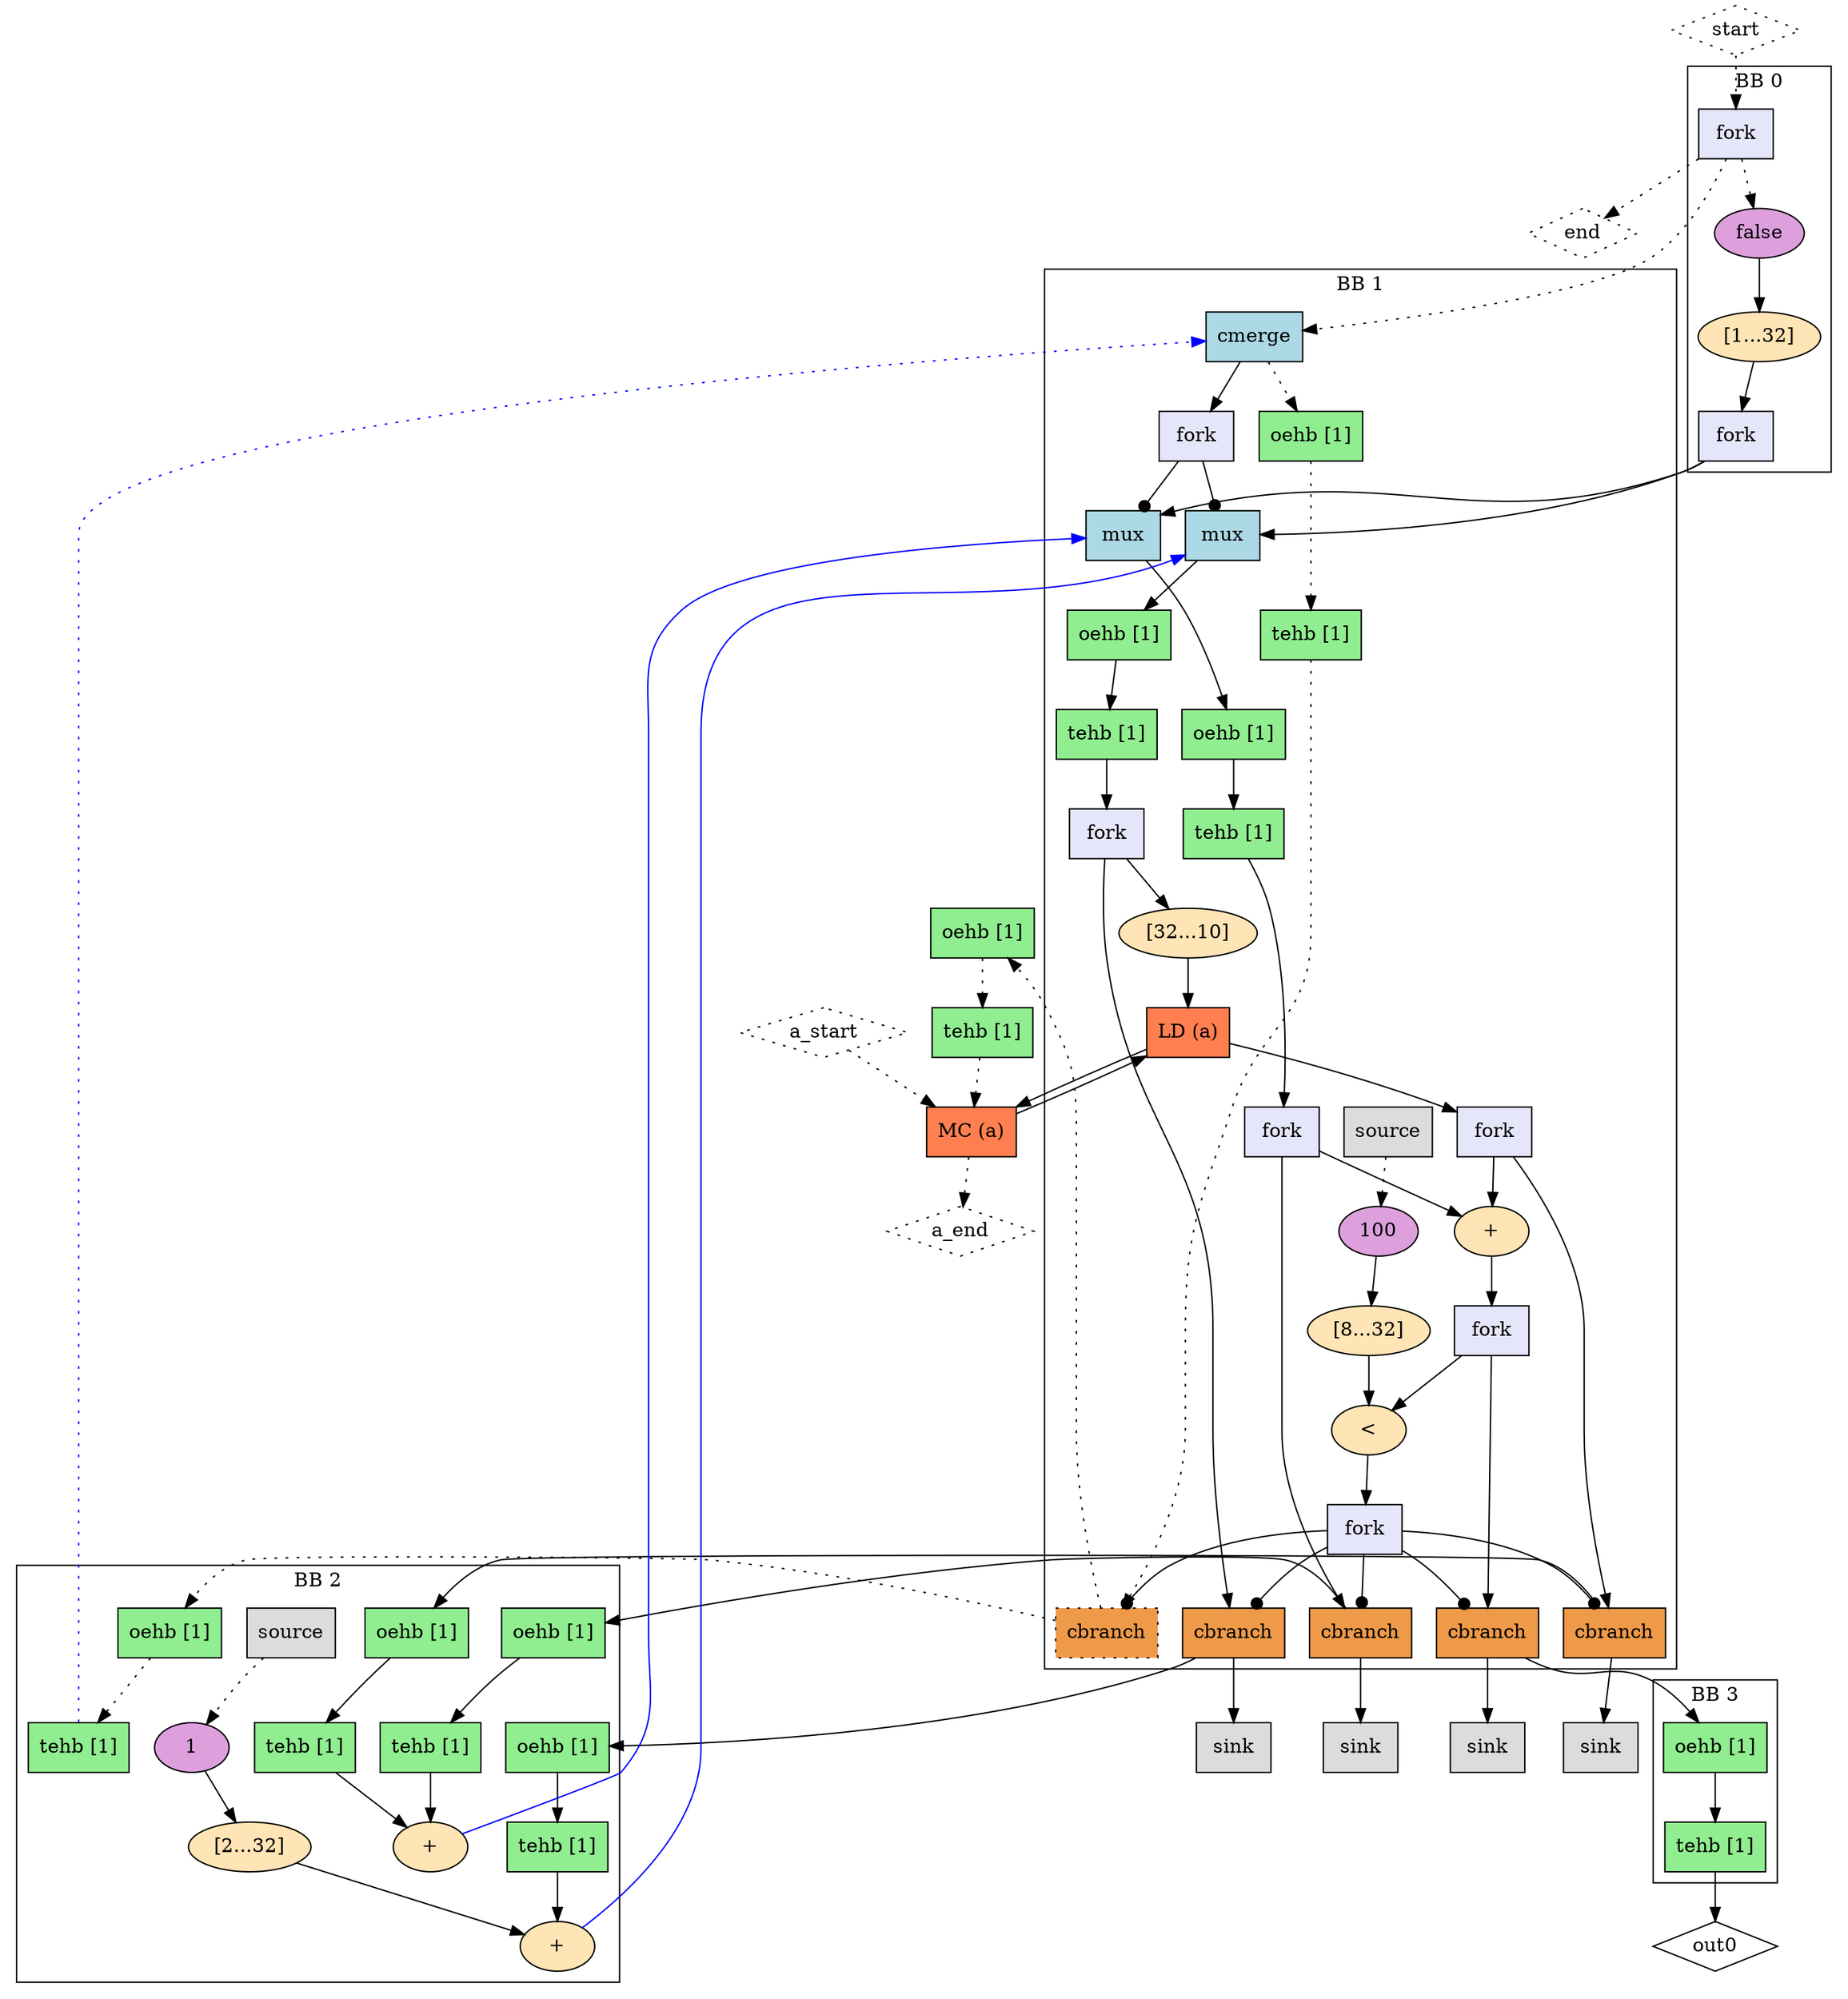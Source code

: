 Digraph G {
  splines=spline
  compound=true
  "a_start" ["style"="dotted", "shape"="diamond", "label"="a_start", "mlir_op"="handshake.func"]
  "start" ["style"="dotted", "shape"="diamond", "label"="start", "mlir_op"="handshake.func"]
  "out0" ["style"="solid", "shape"="diamond", "label"="out0", "mlir_op"="handshake.func"]
  "a_end" ["style"="dotted", "shape"="diamond", "label"="a_end", "mlir_op"="handshake.func"]
  "end" ["style"="dotted", "shape"="diamond", "label"="end", "mlir_op"="handshake.func"]
  "buffer16" ["style"="filled", "fillcolor"="lightgreen", "shape"="box", "label"="oehb [1]", "mlir_op"="handshake.buffer"]
  "buffer17" ["style"="filled", "fillcolor"="lightgreen", "shape"="box", "label"="tehb [1]", "mlir_op"="handshake.buffer"]
  "mem_controller1" ["style"="filled", "fillcolor"="coral", "shape"="box", "label"="MC (a)", "mlir_op"="handshake.mem_controller"]
  "sink0" ["style"="filled", "fillcolor"="gainsboro", "shape"="box", "label"="sink", "mlir_op"="handshake.sink"]
  "sink1" ["style"="filled", "fillcolor"="gainsboro", "shape"="box", "label"="sink", "mlir_op"="handshake.sink"]
  "sink2" ["style"="filled", "fillcolor"="gainsboro", "shape"="box", "label"="sink", "mlir_op"="handshake.sink"]
  "sink3" ["style"="filled", "fillcolor"="gainsboro", "shape"="box", "label"="sink", "mlir_op"="handshake.sink"]
  "a_start" -> "mem_controller1" ["dir"="both", "style"="dotted", "arrowhead"="normal", "from_idx"="1", "to"="memStart", "arrowtail"="none", "from"="a_start", "to_idx"="1"]
  "start" -> "fork0" ["dir"="both", "style"="dotted", "arrowhead"="normal", "from_idx"="2", "to"="ins", "arrowtail"="none", "from"="start", "to_idx"="0"]
  "fork0" -> "end" ["dir"="both", "style"="dotted", "arrowhead"="normal", "from_idx"="1", "to"="end", "arrowtail"="none", "from"="outs_1", "to_idx"="2"]
  "fork0" -> "control_merge0" ["dir"="both", "style"="dotted", "arrowhead"="normal", "from_idx"="2", "to"="ins_0", "arrowtail"="none", "from"="outs_2", "to_idx"="0"]
  "buffer16" -> "buffer17" ["dir"="both", "style"="dotted", "arrowhead"="normal", "from_idx"="0", "to"="ins", "arrowtail"="none", "from"="outs", "to_idx"="0"]
  "buffer17" -> "mem_controller1" ["dir"="both", "style"="dotted", "arrowhead"="normal", "from_idx"="0", "to"="ctrlEnd", "arrowtail"="none", "from"="outs", "to_idx"="3"]
  "mem_controller1" -> "load1" ["dir"="both", "style"="solid", "arrowhead"="normal", "from_idx"="0", "to"="dataFromMem", "arrowtail"="none", "from"="ldData_0", "to_idx"="1"]
  "mem_controller1" -> "a_end" ["dir"="both", "style"="dotted", "arrowhead"="normal", "from_idx"="1", "to"="a_end", "arrowtail"="none", "from"="memEnd", "to_idx"="1"]
  "fork1" -> "mux0" ["dir"="both", "style"="solid", "arrowhead"="normal", "from_idx"="0", "to"="ins_0", "arrowtail"="none", "from"="outs_0", "to_idx"="1"]
  "fork1" -> "mux1" ["dir"="both", "style"="solid", "arrowhead"="normal", "from_idx"="1", "to"="ins_0", "arrowtail"="none", "from"="outs_1", "to_idx"="1"]
  "load1" -> "mem_controller1" ["dir"="both", "style"="solid", "arrowhead"="normal", "from_idx"="0", "to"="ldAddr_0", "arrowtail"="none", "from"="addrOut", "to_idx"="2"]
  "cond_br1" -> "buffer6" ["dir"="both", "style"="solid", "arrowhead"="normal", "from_idx"="0", "to"="ins", "arrowtail"="none", "from"="trueOut", "to_idx"="0"]
  "cond_br1" -> "sink0" ["dir"="both", "style"="solid", "arrowhead"="normal", "from_idx"="1", "to"="ins", "arrowtail"="none", "from"="falseOut", "to_idx"="0"]
  "cond_br2" -> "buffer8" ["dir"="both", "style"="solid", "arrowhead"="normal", "from_idx"="0", "to"="ins", "arrowtail"="none", "from"="trueOut", "to_idx"="0"]
  "cond_br2" -> "sink1" ["dir"="both", "style"="solid", "arrowhead"="normal", "from_idx"="1", "to"="ins", "arrowtail"="none", "from"="falseOut", "to_idx"="0"]
  "cond_br3" -> "buffer10" ["dir"="both", "style"="solid", "arrowhead"="normal", "from_idx"="0", "to"="ins", "arrowtail"="none", "from"="trueOut", "to_idx"="0"]
  "cond_br3" -> "sink2" ["dir"="both", "style"="solid", "arrowhead"="normal", "from_idx"="1", "to"="ins", "arrowtail"="none", "from"="falseOut", "to_idx"="0"]
  "cond_br4" -> "buffer12" ["dir"="both", "style"="dotted", "arrowhead"="normal", "from_idx"="0", "to"="ins", "arrowtail"="none", "from"="trueOut", "to_idx"="0"]
  "cond_br4" -> "buffer16" ["dir"="both", "style"="dotted", "arrowhead"="normal", "from_idx"="1", "to"="ins", "arrowtail"="none", "from"="falseOut", "to_idx"="0"]
  "cond_br5" -> "sink3" ["dir"="both", "style"="solid", "arrowhead"="normal", "from_idx"="0", "to"="ins", "arrowtail"="none", "from"="trueOut", "to_idx"="0"]
  "cond_br5" -> "buffer14" ["dir"="both", "style"="solid", "arrowhead"="normal", "from_idx"="1", "to"="ins", "arrowtail"="none", "from"="falseOut", "to_idx"="0"]
  "addi1" -> "mux1" ["dir"="both", "style"="solid", "arrowhead"="normal", "from_idx"="0", "color"="blue", "to"="ins_1", "arrowtail"="none", "from"="result", "to_idx"="2"]
  "addi2" -> "mux0" ["dir"="both", "style"="solid", "arrowhead"="normal", "from_idx"="0", "color"="blue", "to"="ins_1", "arrowtail"="none", "from"="result", "to_idx"="2"]
  "buffer13" -> "control_merge0" ["dir"="both", "style"="dotted", "arrowhead"="normal", "from_idx"="0", "color"="blue", "to"="ins_1", "arrowtail"="none", "from"="outs", "to_idx"="1"]
  "buffer15" -> "out0" ["dir"="both", "style"="solid", "arrowhead"="normal", "from_idx"="0", "to"="out0", "arrowtail"="none", "from"="outs", "to_idx"="0"]
  subgraph cluster0 {
    graph ["label"="BB 0"]
    "fork0" ["style"="filled", "fillcolor"="lavender", "shape"="box", "label"="fork", "mlir_op"="handshake.fork"]
    "constant0" ["style"="filled", "fillcolor"="plum", "shape"="oval", "label"="false", "mlir_op"="handshake.constant"]
    "extsi3" ["style"="filled", "fillcolor"="moccasin", "shape"="oval", "label"="[1...32]", "mlir_op"="handshake.extsi"]
    "fork1" ["style"="filled", "fillcolor"="lavender", "shape"="box", "label"="fork", "mlir_op"="handshake.fork"]
    "fork0" -> "constant0" ["dir"="both", "style"="dotted", "arrowhead"="normal", "from_idx"="0", "to"="ctrl", "arrowtail"="none", "from"="outs_0", "to_idx"="0"]
    "constant0" -> "extsi3" ["dir"="both", "style"="solid", "arrowhead"="normal", "from_idx"="0", "to"="ins", "arrowtail"="none", "from"="outs", "to_idx"="0"]
    "extsi3" -> "fork1" ["dir"="both", "style"="solid", "arrowhead"="normal", "from_idx"="0", "to"="ins", "arrowtail"="none", "from"="outs", "to_idx"="0"]
  }
  subgraph cluster1 {
    graph ["label"="BB 1"]
    "mux0" ["style"="filled", "fillcolor"="lightblue", "shape"="box", "label"="mux", "mlir_op"="handshake.mux"]
    "buffer0" ["style"="filled", "fillcolor"="lightgreen", "shape"="box", "label"="oehb [1]", "mlir_op"="handshake.buffer"]
    "buffer1" ["style"="filled", "fillcolor"="lightgreen", "shape"="box", "label"="tehb [1]", "mlir_op"="handshake.buffer"]
    "fork2" ["style"="filled", "fillcolor"="lavender", "shape"="box", "label"="fork", "mlir_op"="handshake.fork"]
    "mux1" ["style"="filled", "fillcolor"="lightblue", "shape"="box", "label"="mux", "mlir_op"="handshake.mux"]
    "buffer2" ["style"="filled", "fillcolor"="lightgreen", "shape"="box", "label"="oehb [1]", "mlir_op"="handshake.buffer"]
    "buffer3" ["style"="filled", "fillcolor"="lightgreen", "shape"="box", "label"="tehb [1]", "mlir_op"="handshake.buffer"]
    "fork3" ["style"="filled", "fillcolor"="lavender", "shape"="box", "label"="fork", "mlir_op"="handshake.fork"]
    "trunci0" ["style"="filled", "fillcolor"="moccasin", "shape"="oval", "label"="[32...10]", "mlir_op"="handshake.trunci"]
    "control_merge0" ["style"="filled", "fillcolor"="lightblue", "shape"="box", "label"="cmerge", "mlir_op"="handshake.control_merge"]
    "fork4" ["style"="filled", "fillcolor"="lavender", "shape"="box", "label"="fork", "mlir_op"="handshake.fork"]
    "source0" ["style"="filled", "fillcolor"="gainsboro", "shape"="box", "label"="source", "mlir_op"="handshake.source"]
    "constant2" ["style"="filled", "fillcolor"="plum", "shape"="oval", "label"="100", "mlir_op"="handshake.constant"]
    "extsi1" ["style"="filled", "fillcolor"="moccasin", "shape"="oval", "label"="[8...32]", "mlir_op"="handshake.extsi"]
    "load1" ["style"="filled", "fillcolor"="coral", "shape"="box", "label"="LD (a)", "mlir_op"="handshake.load"]
    "fork5" ["style"="filled", "fillcolor"="lavender", "shape"="box", "label"="fork", "mlir_op"="handshake.fork"]
    "addi0" ["style"="filled", "fillcolor"="moccasin", "shape"="oval", "label"="+", "mlir_op"="handshake.addi"]
    "fork6" ["style"="filled", "fillcolor"="lavender", "shape"="box", "label"="fork", "mlir_op"="handshake.fork"]
    "cmpi0" ["style"="filled", "fillcolor"="moccasin", "shape"="oval", "label"="<", "mlir_op"="handshake.cmpi<"]
    "fork7" ["style"="filled", "fillcolor"="lavender", "shape"="box", "label"="fork", "mlir_op"="handshake.fork"]
    "cond_br1" ["style"="filled", "fillcolor"="tan2", "shape"="box", "label"="cbranch", "mlir_op"="handshake.cond_br"]
    "cond_br2" ["style"="filled", "fillcolor"="tan2", "shape"="box", "label"="cbranch", "mlir_op"="handshake.cond_br"]
    "cond_br3" ["style"="filled", "fillcolor"="tan2", "shape"="box", "label"="cbranch", "mlir_op"="handshake.cond_br"]
    "buffer4" ["style"="filled", "fillcolor"="lightgreen", "shape"="box", "label"="oehb [1]", "mlir_op"="handshake.buffer"]
    "buffer5" ["style"="filled", "fillcolor"="lightgreen", "shape"="box", "label"="tehb [1]", "mlir_op"="handshake.buffer"]
    "cond_br4" ["style"="filled, dotted", "fillcolor"="tan2", "shape"="box", "label"="cbranch", "mlir_op"="handshake.cond_br"]
    "cond_br5" ["style"="filled", "fillcolor"="tan2", "shape"="box", "label"="cbranch", "mlir_op"="handshake.cond_br"]
    "mux0" -> "buffer0" ["dir"="both", "style"="solid", "arrowhead"="normal", "from_idx"="0", "to"="ins", "arrowtail"="none", "from"="outs", "to_idx"="0"]
    "buffer0" -> "buffer1" ["dir"="both", "style"="solid", "arrowhead"="normal", "from_idx"="0", "to"="ins", "arrowtail"="none", "from"="outs", "to_idx"="0"]
    "buffer1" -> "fork2" ["dir"="both", "style"="solid", "arrowhead"="normal", "from_idx"="0", "to"="ins", "arrowtail"="none", "from"="outs", "to_idx"="0"]
    "fork2" -> "cond_br1" ["dir"="both", "style"="solid", "arrowhead"="normal", "from_idx"="0", "to"="data", "arrowtail"="none", "from"="outs_0", "to_idx"="1"]
    "fork2" -> "addi0" ["dir"="both", "style"="solid", "arrowhead"="normal", "from_idx"="1", "to"="lhs", "arrowtail"="none", "from"="outs_1", "to_idx"="0"]
    "mux1" -> "buffer2" ["dir"="both", "style"="solid", "arrowhead"="normal", "from_idx"="0", "to"="ins", "arrowtail"="none", "from"="outs", "to_idx"="0"]
    "buffer2" -> "buffer3" ["dir"="both", "style"="solid", "arrowhead"="normal", "from_idx"="0", "to"="ins", "arrowtail"="none", "from"="outs", "to_idx"="0"]
    "buffer3" -> "fork3" ["dir"="both", "style"="solid", "arrowhead"="normal", "from_idx"="0", "to"="ins", "arrowtail"="none", "from"="outs", "to_idx"="0"]
    "fork3" -> "trunci0" ["dir"="both", "style"="solid", "arrowhead"="normal", "from_idx"="0", "to"="ins", "arrowtail"="none", "from"="outs_0", "to_idx"="0"]
    "fork3" -> "cond_br3" ["dir"="both", "style"="solid", "arrowhead"="normal", "from_idx"="1", "to"="data", "arrowtail"="none", "from"="outs_1", "to_idx"="1"]
    "trunci0" -> "load1" ["dir"="both", "style"="solid", "arrowhead"="normal", "from_idx"="0", "to"="addrIn", "arrowtail"="none", "from"="outs", "to_idx"="0"]
    "control_merge0" -> "buffer4" ["dir"="both", "style"="dotted", "arrowhead"="normal", "from_idx"="0", "to"="ins", "arrowtail"="none", "from"="outs", "to_idx"="0"]
    "control_merge0" -> "fork4" ["dir"="both", "style"="solid", "arrowhead"="normal", "from_idx"="1", "to"="ins", "arrowtail"="none", "from"="index", "to_idx"="0"]
    "fork4" -> "mux0" ["dir"="both", "style"="solid", "arrowhead"="dot", "from_idx"="0", "to"="index", "arrowtail"="none", "from"="outs_0", "to_idx"="0"]
    "fork4" -> "mux1" ["dir"="both", "style"="solid", "arrowhead"="dot", "from_idx"="1", "to"="index", "arrowtail"="none", "from"="outs_1", "to_idx"="0"]
    "source0" -> "constant2" ["dir"="both", "style"="dotted", "arrowhead"="normal", "from_idx"="0", "to"="ctrl", "arrowtail"="none", "from"="outs", "to_idx"="0"]
    "constant2" -> "extsi1" ["dir"="both", "style"="solid", "arrowhead"="normal", "from_idx"="0", "to"="ins", "arrowtail"="none", "from"="outs", "to_idx"="0"]
    "extsi1" -> "cmpi0" ["dir"="both", "style"="solid", "arrowhead"="normal", "from_idx"="0", "to"="rhs", "arrowtail"="none", "from"="outs", "to_idx"="1"]
    "load1" -> "fork5" ["dir"="both", "style"="solid", "arrowhead"="normal", "from_idx"="1", "to"="ins", "arrowtail"="none", "from"="dataOut", "to_idx"="0"]
    "fork5" -> "addi0" ["dir"="both", "style"="solid", "arrowhead"="normal", "from_idx"="0", "to"="rhs", "arrowtail"="none", "from"="outs_0", "to_idx"="1"]
    "fork5" -> "cond_br2" ["dir"="both", "style"="solid", "arrowhead"="normal", "from_idx"="1", "to"="data", "arrowtail"="none", "from"="outs_1", "to_idx"="1"]
    "addi0" -> "fork6" ["dir"="both", "style"="solid", "arrowhead"="normal", "from_idx"="0", "to"="ins", "arrowtail"="none", "from"="result", "to_idx"="0"]
    "fork6" -> "cond_br5" ["dir"="both", "style"="solid", "arrowhead"="normal", "from_idx"="0", "to"="data", "arrowtail"="none", "from"="outs_0", "to_idx"="1"]
    "fork6" -> "cmpi0" ["dir"="both", "style"="solid", "arrowhead"="normal", "from_idx"="1", "to"="lhs", "arrowtail"="none", "from"="outs_1", "to_idx"="0"]
    "cmpi0" -> "fork7" ["dir"="both", "style"="solid", "arrowhead"="normal", "from_idx"="0", "to"="ins", "arrowtail"="none", "from"="result", "to_idx"="0"]
    "fork7" -> "cond_br5" ["dir"="both", "style"="solid", "arrowhead"="dot", "from_idx"="0", "to"="condition", "arrowtail"="none", "from"="outs_0", "to_idx"="0"]
    "fork7" -> "cond_br4" ["dir"="both", "style"="solid", "arrowhead"="dot", "from_idx"="1", "to"="condition", "arrowtail"="none", "from"="outs_1", "to_idx"="0"]
    "fork7" -> "cond_br3" ["dir"="both", "style"="solid", "arrowhead"="dot", "from_idx"="2", "to"="condition", "arrowtail"="none", "from"="outs_2", "to_idx"="0"]
    "fork7" -> "cond_br2" ["dir"="both", "style"="solid", "arrowhead"="dot", "from_idx"="3", "to"="condition", "arrowtail"="none", "from"="outs_3", "to_idx"="0"]
    "fork7" -> "cond_br1" ["dir"="both", "style"="solid", "arrowhead"="dot", "from_idx"="4", "to"="condition", "arrowtail"="none", "from"="outs_4", "to_idx"="0"]
    "buffer4" -> "buffer5" ["dir"="both", "style"="dotted", "arrowhead"="normal", "from_idx"="0", "to"="ins", "arrowtail"="none", "from"="outs", "to_idx"="0"]
    "buffer5" -> "cond_br4" ["dir"="both", "style"="dotted", "arrowhead"="normal", "from_idx"="0", "to"="data", "arrowtail"="none", "from"="outs", "to_idx"="1"]
  }
  subgraph cluster2 {
    graph ["label"="BB 2"]
    "source1" ["style"="filled", "fillcolor"="gainsboro", "shape"="box", "label"="source", "mlir_op"="handshake.source"]
    "constant5" ["style"="filled", "fillcolor"="plum", "shape"="oval", "label"="1", "mlir_op"="handshake.constant"]
    "extsi2" ["style"="filled", "fillcolor"="moccasin", "shape"="oval", "label"="[2...32]", "mlir_op"="handshake.extsi"]
    "buffer10" ["style"="filled", "fillcolor"="lightgreen", "shape"="box", "label"="oehb [1]", "mlir_op"="handshake.buffer"]
    "buffer11" ["style"="filled", "fillcolor"="lightgreen", "shape"="box", "label"="tehb [1]", "mlir_op"="handshake.buffer"]
    "addi1" ["style"="filled", "fillcolor"="moccasin", "shape"="oval", "label"="+", "mlir_op"="handshake.addi"]
    "buffer6" ["style"="filled", "fillcolor"="lightgreen", "shape"="box", "label"="oehb [1]", "mlir_op"="handshake.buffer"]
    "buffer7" ["style"="filled", "fillcolor"="lightgreen", "shape"="box", "label"="tehb [1]", "mlir_op"="handshake.buffer"]
    "buffer8" ["style"="filled", "fillcolor"="lightgreen", "shape"="box", "label"="oehb [1]", "mlir_op"="handshake.buffer"]
    "buffer9" ["style"="filled", "fillcolor"="lightgreen", "shape"="box", "label"="tehb [1]", "mlir_op"="handshake.buffer"]
    "addi2" ["style"="filled", "fillcolor"="moccasin", "shape"="oval", "label"="+", "mlir_op"="handshake.addi"]
    "buffer12" ["style"="filled", "fillcolor"="lightgreen", "shape"="box", "label"="oehb [1]", "mlir_op"="handshake.buffer"]
    "buffer13" ["style"="filled", "fillcolor"="lightgreen", "shape"="box", "label"="tehb [1]", "mlir_op"="handshake.buffer"]
    "source1" -> "constant5" ["dir"="both", "style"="dotted", "arrowhead"="normal", "from_idx"="0", "to"="ctrl", "arrowtail"="none", "from"="outs", "to_idx"="0"]
    "constant5" -> "extsi2" ["dir"="both", "style"="solid", "arrowhead"="normal", "from_idx"="0", "to"="ins", "arrowtail"="none", "from"="outs", "to_idx"="0"]
    "extsi2" -> "addi1" ["dir"="both", "style"="solid", "arrowhead"="normal", "from_idx"="0", "to"="rhs", "arrowtail"="none", "from"="outs", "to_idx"="1"]
    "buffer10" -> "buffer11" ["dir"="both", "style"="solid", "arrowhead"="normal", "from_idx"="0", "to"="ins", "arrowtail"="none", "from"="outs", "to_idx"="0"]
    "buffer11" -> "addi1" ["dir"="both", "style"="solid", "arrowhead"="normal", "from_idx"="0", "to"="lhs", "arrowtail"="none", "from"="outs", "to_idx"="0"]
    "buffer6" -> "buffer7" ["dir"="both", "style"="solid", "arrowhead"="normal", "from_idx"="0", "to"="ins", "arrowtail"="none", "from"="outs", "to_idx"="0"]
    "buffer7" -> "addi2" ["dir"="both", "style"="solid", "arrowhead"="normal", "from_idx"="0", "to"="lhs", "arrowtail"="none", "from"="outs", "to_idx"="0"]
    "buffer8" -> "buffer9" ["dir"="both", "style"="solid", "arrowhead"="normal", "from_idx"="0", "to"="ins", "arrowtail"="none", "from"="outs", "to_idx"="0"]
    "buffer9" -> "addi2" ["dir"="both", "style"="solid", "arrowhead"="normal", "from_idx"="0", "to"="rhs", "arrowtail"="none", "from"="outs", "to_idx"="1"]
    "buffer12" -> "buffer13" ["dir"="both", "style"="dotted", "arrowhead"="normal", "from_idx"="0", "to"="ins", "arrowtail"="none", "from"="outs", "to_idx"="0"]
  }
  subgraph cluster3 {
    graph ["label"="BB 3"]
    "buffer14" ["style"="filled", "fillcolor"="lightgreen", "shape"="box", "label"="oehb [1]", "mlir_op"="handshake.buffer"]
    "buffer15" ["style"="filled", "fillcolor"="lightgreen", "shape"="box", "label"="tehb [1]", "mlir_op"="handshake.buffer"]
    "buffer14" -> "buffer15" ["dir"="both", "style"="solid", "arrowhead"="normal", "from_idx"="0", "to"="ins", "arrowtail"="none", "from"="outs", "to_idx"="0"]
  }
}
